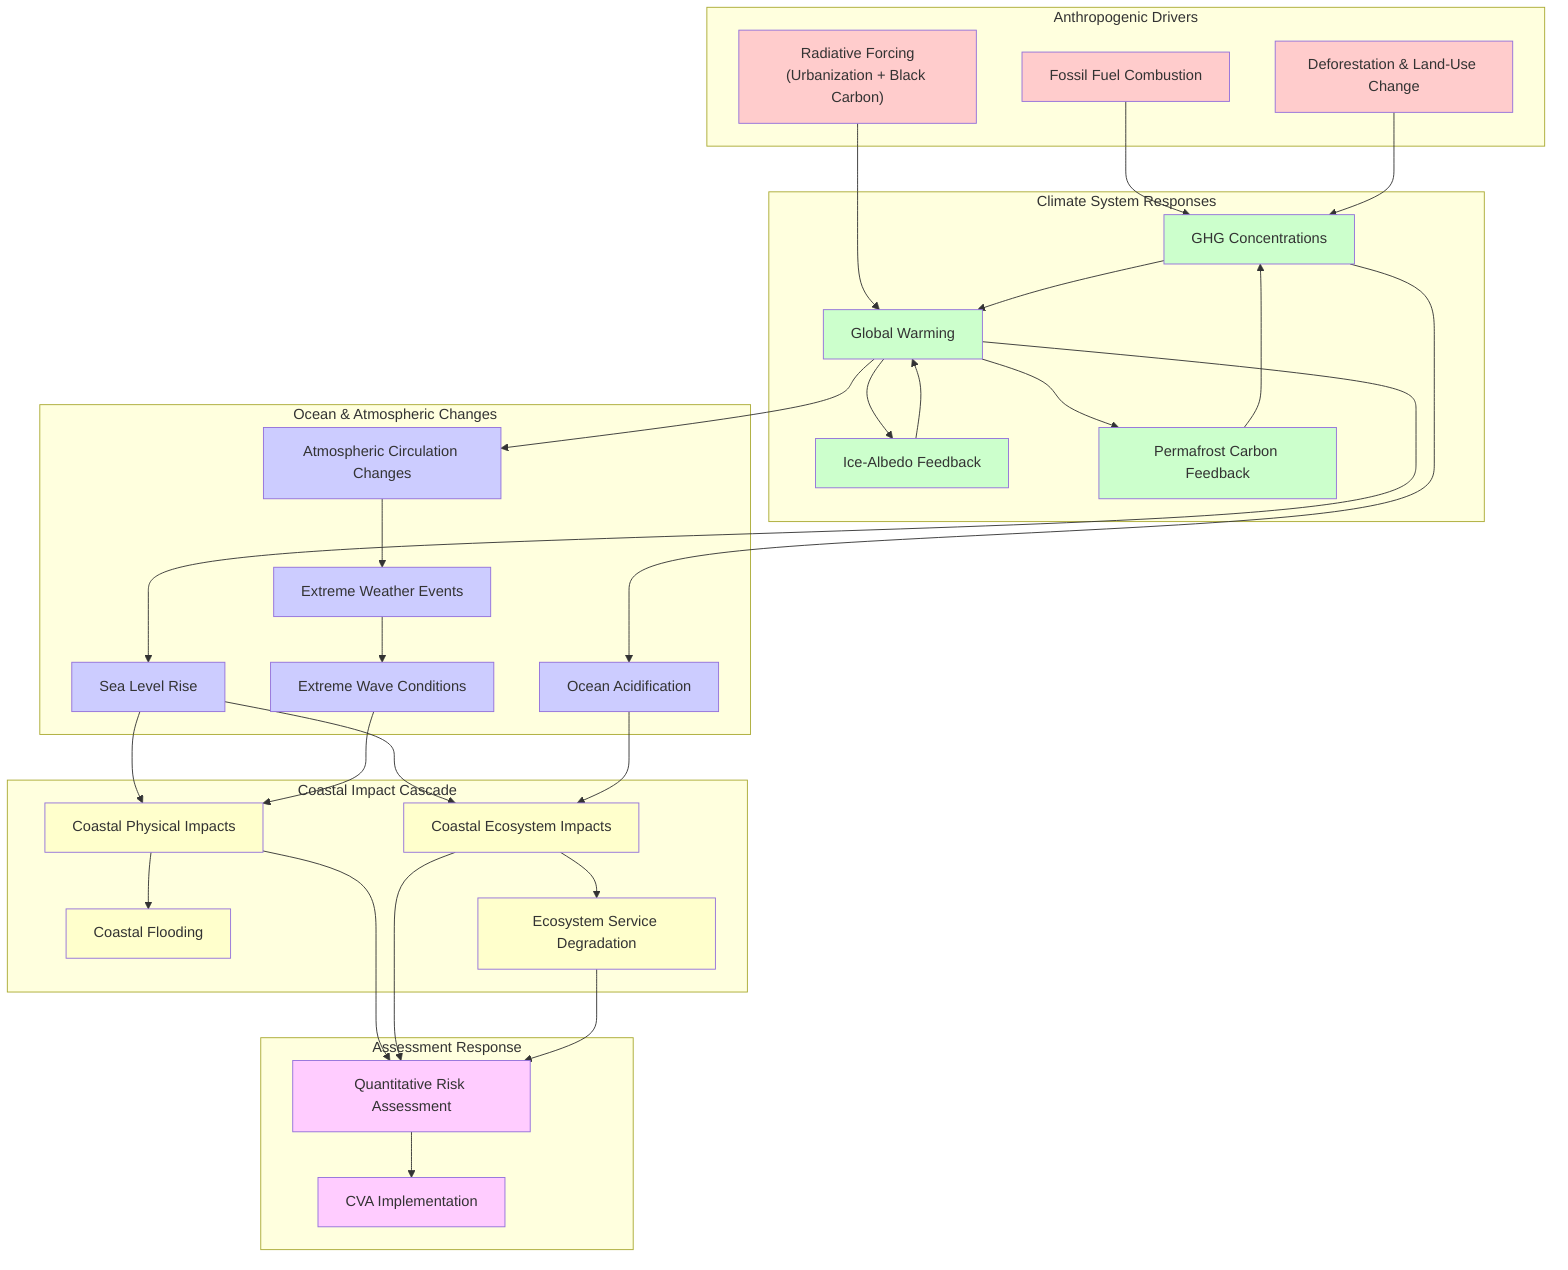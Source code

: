 ---
config:
  layout: fixed
  look: classic
---
flowchart TD
 subgraph subGraph0["Anthropogenic Drivers"]
        FF["Fossil Fuel Combustion"]
        DLU["Deforestation & Land-Use Change"]
        RF["Radiative Forcing<br>(Urbanization + Black Carbon)"]
  end
 subgraph subGraph1["Climate System Responses"]
        GHG["GHG Concentrations"]
        GW["Global Warming"]
        IAF["Ice-Albedo Feedback"]
        PCF["Permafrost Carbon Feedback"]
  end
 subgraph subGraph2["Ocean & Atmospheric Changes"]
        OA["Ocean Acidification"]
        SLR["Sea Level Rise"]
        AC["Atmospheric Circulation Changes"]
        EWE["Extreme Weather Events"]
        EWC["Extreme Wave Conditions"]
  end
 subgraph subGraph3["Coastal Impact Cascade"]
        CPI["Coastal Physical Impacts"]
        CF["Coastal Flooding"]
        CEI["Coastal Ecosystem Impacts"]
        ESD["Ecosystem Service Degradation"]
  end
 subgraph subGraph4["Assessment Response"]
        QRA["Quantitative Risk Assessment"]
        CVA["CVA Implementation"]
  end
    FF --> GHG
    DLU --> GHG
    RF --> GW
    GHG --> GW & OA
    GW --> IAF & PCF & SLR & AC
    IAF --> GW
    PCF --> GHG
    AC --> EWE
    EWE --> EWC
    SLR --> CPI & CEI
    EWC --> CPI
    CPI --> CF & QRA
    OA --> CEI
    CEI --> ESD & QRA
    ESD --> QRA
    QRA --> CVA
     FF:::anthropogenic
     DLU:::anthropogenic
     RF:::anthropogenic
     GHG:::climate
     GW:::climate
     IAF:::climate
     PCF:::climate
     OA:::oceanatmo
     SLR:::oceanatmo
     AC:::oceanatmo
     EWE:::oceanatmo
     EWC:::oceanatmo
     CPI:::coastal
     CF:::coastal
     CEI:::coastal
     ESD:::coastal
     QRA:::assessment
     CVA:::assessment
    classDef anthropogenic fill:#ffcccc
    classDef climate fill:#ccffcc  
    classDef oceanatmo fill:#ccccff
    classDef coastal fill:#ffffcc
    classDef assessment fill:#ffccff
